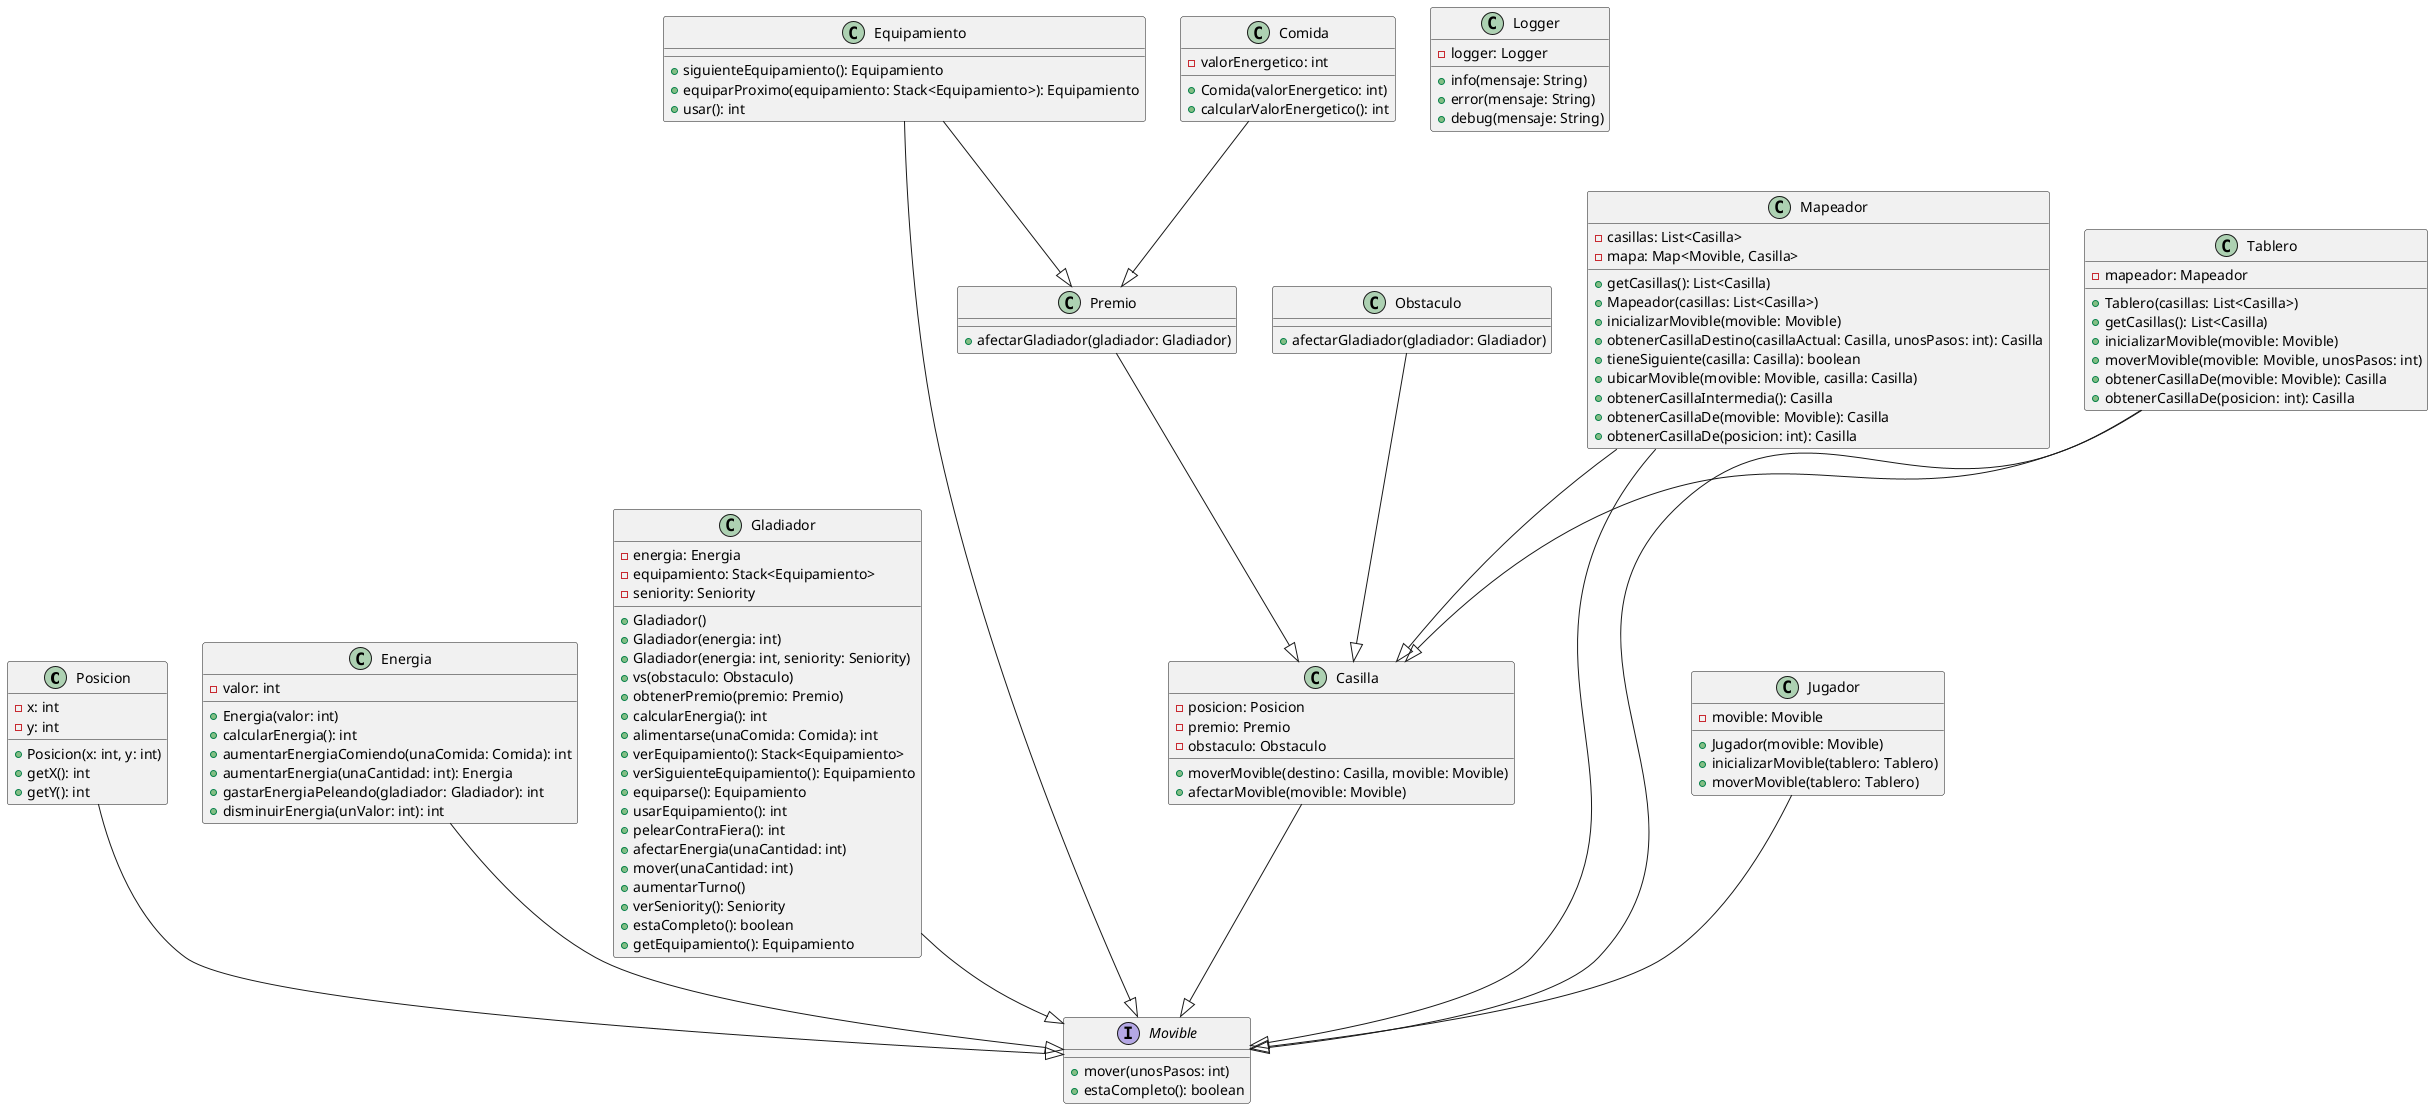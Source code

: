 @startuml

class Posicion {
  -x: int
  -y: int
  +Posicion(x: int, y: int)
  +getX(): int
  +getY(): int
}

class Energia {
  -valor: int
  +Energia(valor: int)
  +calcularEnergia(): int
  +aumentarEnergiaComiendo(unaComida: Comida): int
  +aumentarEnergia(unaCantidad: int): Energia
  +gastarEnergiaPeleando(gladiador: Gladiador): int
  +disminuirEnergia(unValor: int): int
}

class Comida {
  -valorEnergetico: int
  +Comida(valorEnergetico: int)
  +calcularValorEnergetico(): int
}

interface Movible {
  +mover(unosPasos: int)
  +estaCompleto(): boolean
}

class Gladiador {
  -energia: Energia
  -equipamiento: Stack<Equipamiento>
  -seniority: Seniority
  +Gladiador()
  +Gladiador(energia: int)
  +Gladiador(energia: int, seniority: Seniority)
  +vs(obstaculo: Obstaculo)
  +obtenerPremio(premio: Premio)
  +calcularEnergia(): int
  +alimentarse(unaComida: Comida): int
  +verEquipamiento(): Stack<Equipamiento>
  +verSiguienteEquipamiento(): Equipamiento
  +equiparse(): Equipamiento
  +usarEquipamiento(): int
  +pelearContraFiera(): int
  +afectarEnergia(unaCantidad: int)
  +mover(unaCantidad: int)
  +aumentarTurno()
  +verSeniority(): Seniority
  +estaCompleto(): boolean
  +getEquipamiento(): Equipamiento
}

class Equipamiento {
  +siguienteEquipamiento(): Equipamiento
  +equiparProximo(equipamiento: Stack<Equipamiento>): Equipamiento
  +usar(): int
}

class Obstaculo {
  +afectarGladiador(gladiador: Gladiador)
}

class Premio {
  +afectarGladiador(gladiador: Gladiador)
}

class Casilla {
  -posicion: Posicion
  -premio: Premio
  -obstaculo: Obstaculo
  +moverMovible(destino: Casilla, movible: Movible)
  +afectarMovible(movible: Movible)
}


class Mapeador {
  -casillas: List<Casilla>
  -mapa: Map<Movible, Casilla>
  +getCasillas(): List<Casilla)
  +Mapeador(casillas: List<Casilla>)
  +inicializarMovible(movible: Movible)
  +obtenerCasillaDestino(casillaActual: Casilla, unosPasos: int): Casilla
  +tieneSiguiente(casilla: Casilla): boolean
  +ubicarMovible(movible: Movible, casilla: Casilla)
  +obtenerCasillaIntermedia(): Casilla
  +obtenerCasillaDe(movible: Movible): Casilla
  +obtenerCasillaDe(posicion: int): Casilla
}

class Tablero {
  -mapeador: Mapeador
  +Tablero(casillas: List<Casilla>)
  +getCasillas(): List<Casilla)
  +inicializarMovible(movible: Movible)
  +moverMovible(movible: Movible, unosPasos: int)
  +obtenerCasillaDe(movible: Movible): Casilla
  +obtenerCasillaDe(posicion: int): Casilla
}

class Jugador {
  -movible: Movible
  +Jugador(movible: Movible)
  +inicializarMovible(tablero: Tablero)
  +moverMovible(tablero: Tablero)
}

class Logger {
  -logger: Logger
  +info(mensaje: String)
  +error(mensaje: String)
  +debug(mensaje: String)
}

Posicion --|> Movible
Energia --|> Movible
Comida --|> Premio
Equipamiento --|> Premio
Gladiador --|> Movible
Equipamiento --|> Movible
Obstaculo --|> Casilla
Premio --|> Casilla
Casilla --|> Movible
Mapeador --|> Movible
Mapeador --|> Casilla
Tablero --|> Movible
Tablero --|> Casilla
Jugador --|> Movible

@enduml
